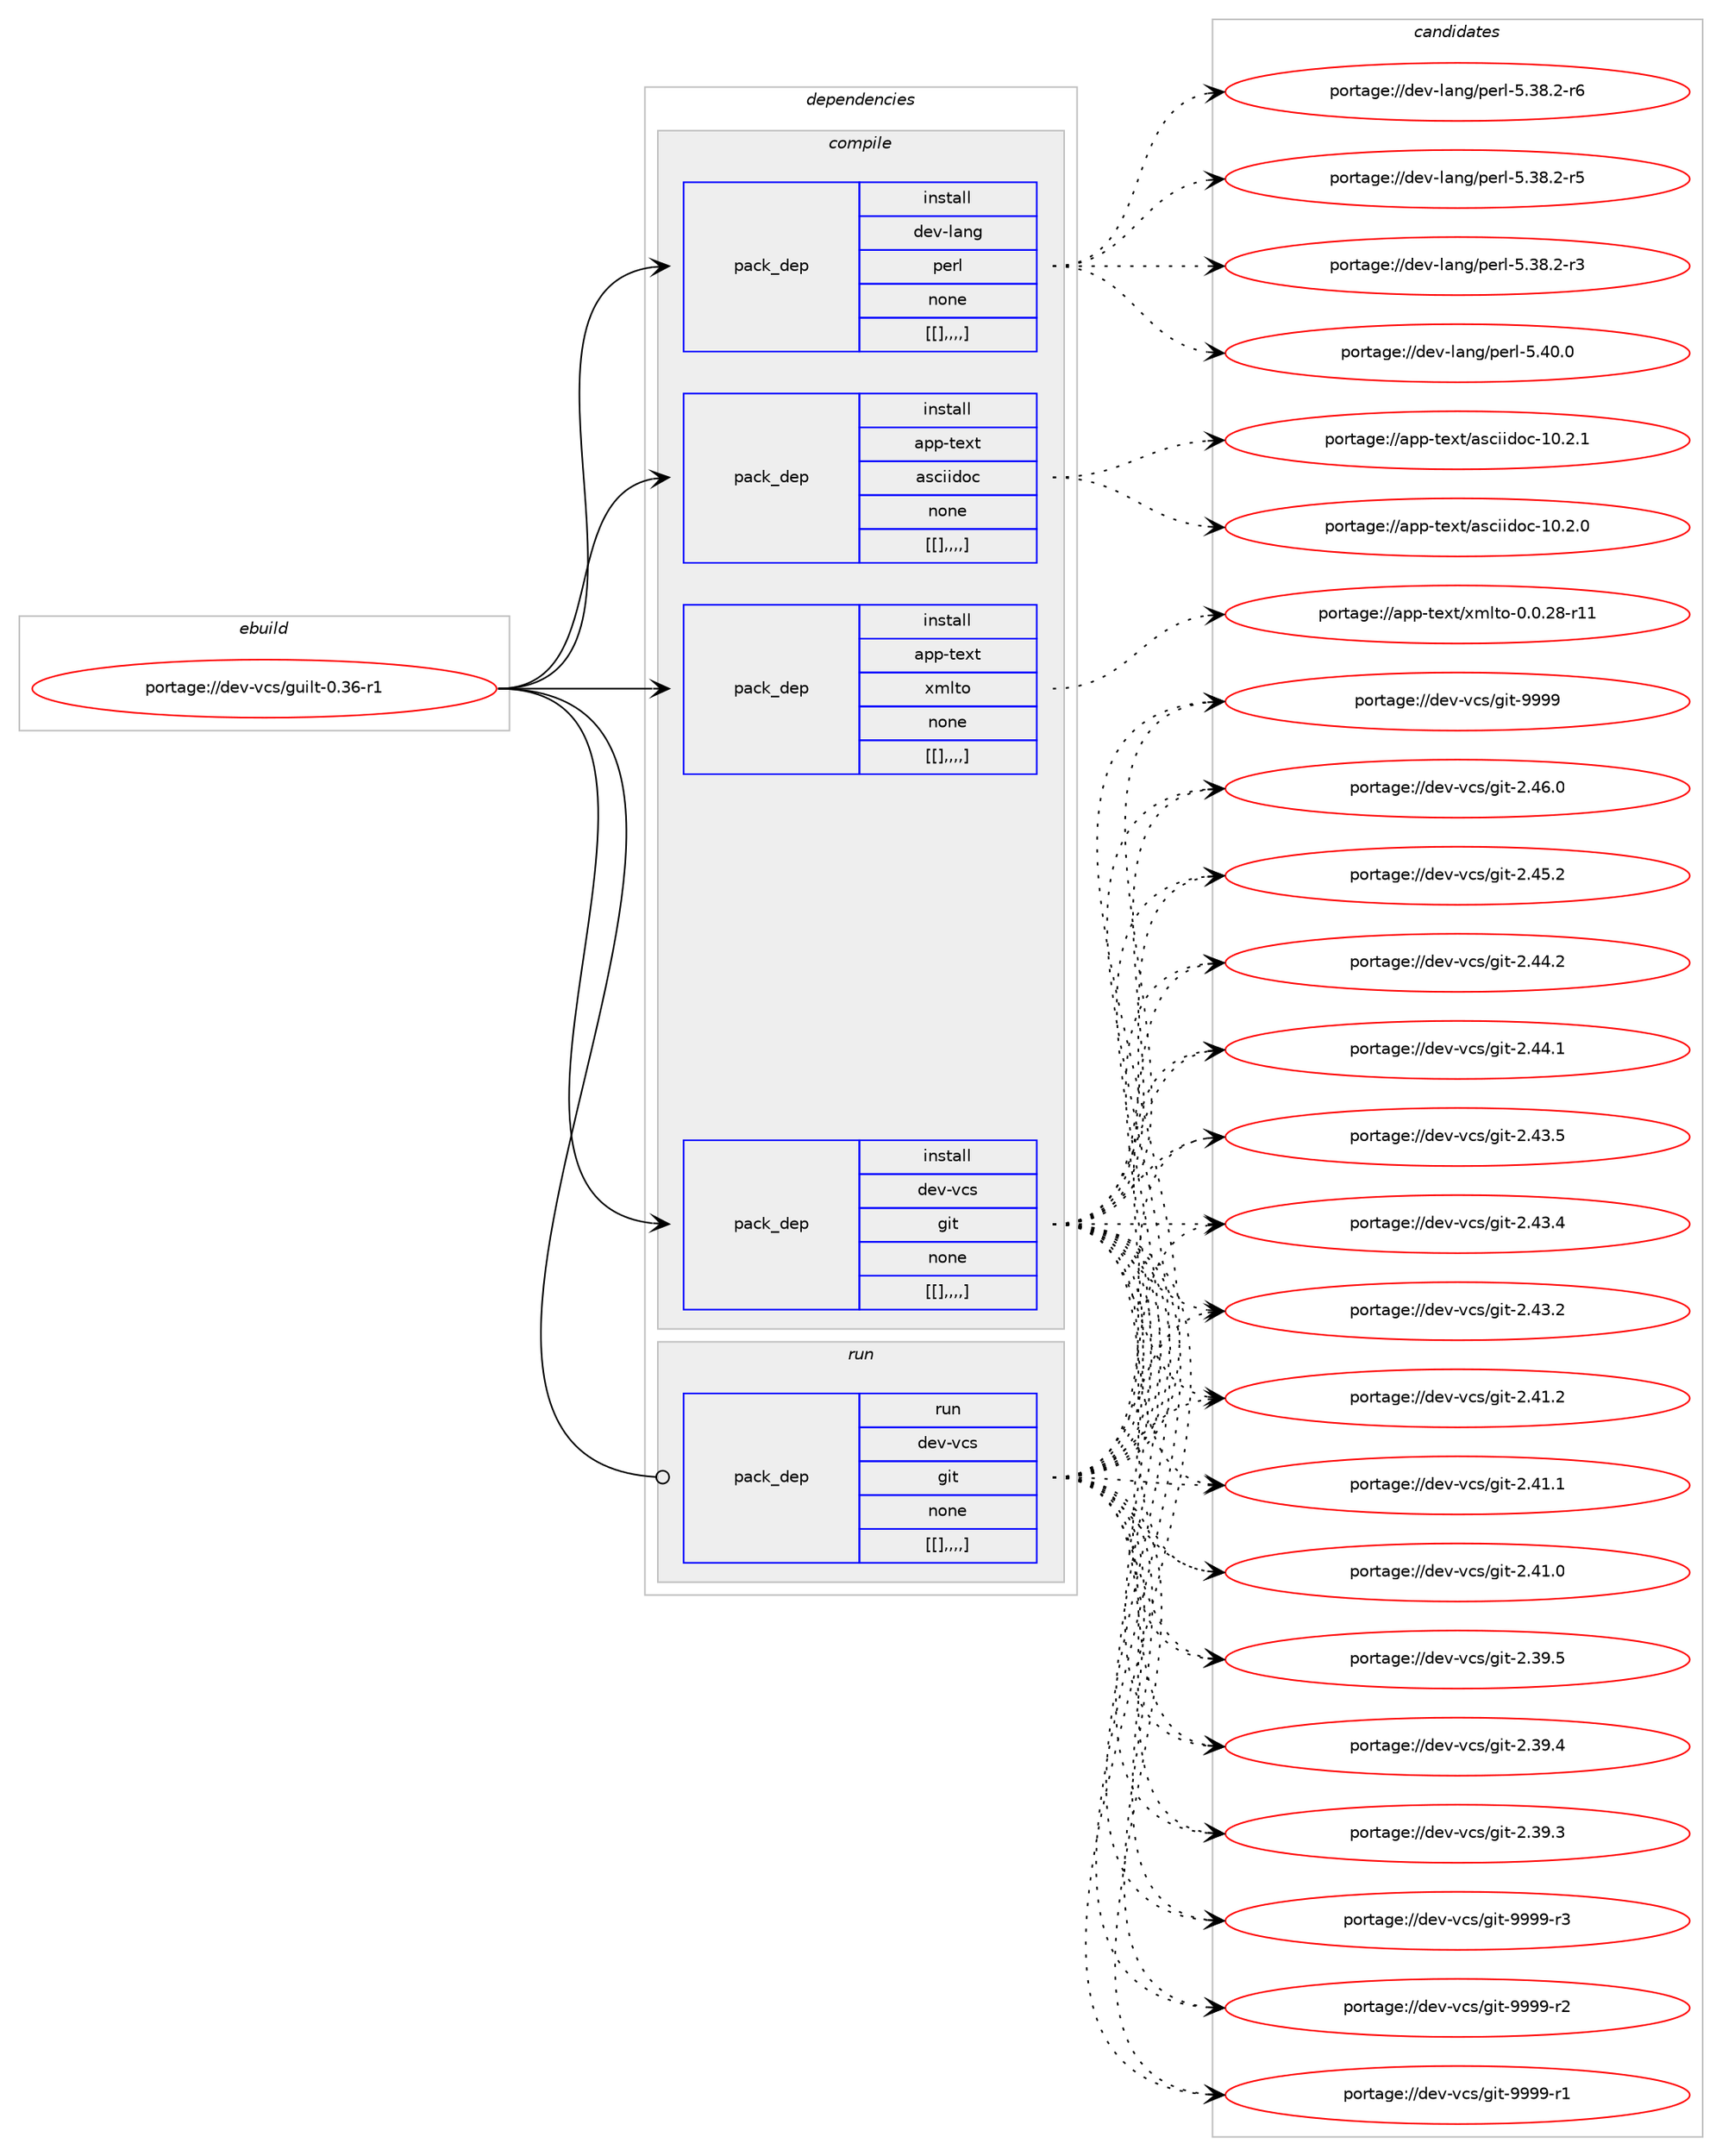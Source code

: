 digraph prolog {

# *************
# Graph options
# *************

newrank=true;
concentrate=true;
compound=true;
graph [rankdir=LR,fontname=Helvetica,fontsize=10,ranksep=1.5];#, ranksep=2.5, nodesep=0.2];
edge  [arrowhead=vee];
node  [fontname=Helvetica,fontsize=10];

# **********
# The ebuild
# **********

subgraph cluster_leftcol {
color=gray;
label=<<i>ebuild</i>>;
id [label="portage://dev-vcs/guilt-0.36-r1", color=red, width=4, href="../dev-vcs/guilt-0.36-r1.svg"];
}

# ****************
# The dependencies
# ****************

subgraph cluster_midcol {
color=gray;
label=<<i>dependencies</i>>;
subgraph cluster_compile {
fillcolor="#eeeeee";
style=filled;
label=<<i>compile</i>>;
subgraph pack160768 {
dependency226665 [label=<<TABLE BORDER="0" CELLBORDER="1" CELLSPACING="0" CELLPADDING="4" WIDTH="220"><TR><TD ROWSPAN="6" CELLPADDING="30">pack_dep</TD></TR><TR><TD WIDTH="110">install</TD></TR><TR><TD>app-text</TD></TR><TR><TD>asciidoc</TD></TR><TR><TD>none</TD></TR><TR><TD>[[],,,,]</TD></TR></TABLE>>, shape=none, color=blue];
}
id:e -> dependency226665:w [weight=20,style="solid",arrowhead="vee"];
subgraph pack160769 {
dependency226666 [label=<<TABLE BORDER="0" CELLBORDER="1" CELLSPACING="0" CELLPADDING="4" WIDTH="220"><TR><TD ROWSPAN="6" CELLPADDING="30">pack_dep</TD></TR><TR><TD WIDTH="110">install</TD></TR><TR><TD>app-text</TD></TR><TR><TD>xmlto</TD></TR><TR><TD>none</TD></TR><TR><TD>[[],,,,]</TD></TR></TABLE>>, shape=none, color=blue];
}
id:e -> dependency226666:w [weight=20,style="solid",arrowhead="vee"];
subgraph pack160770 {
dependency226667 [label=<<TABLE BORDER="0" CELLBORDER="1" CELLSPACING="0" CELLPADDING="4" WIDTH="220"><TR><TD ROWSPAN="6" CELLPADDING="30">pack_dep</TD></TR><TR><TD WIDTH="110">install</TD></TR><TR><TD>dev-lang</TD></TR><TR><TD>perl</TD></TR><TR><TD>none</TD></TR><TR><TD>[[],,,,]</TD></TR></TABLE>>, shape=none, color=blue];
}
id:e -> dependency226667:w [weight=20,style="solid",arrowhead="vee"];
subgraph pack160771 {
dependency226668 [label=<<TABLE BORDER="0" CELLBORDER="1" CELLSPACING="0" CELLPADDING="4" WIDTH="220"><TR><TD ROWSPAN="6" CELLPADDING="30">pack_dep</TD></TR><TR><TD WIDTH="110">install</TD></TR><TR><TD>dev-vcs</TD></TR><TR><TD>git</TD></TR><TR><TD>none</TD></TR><TR><TD>[[],,,,]</TD></TR></TABLE>>, shape=none, color=blue];
}
id:e -> dependency226668:w [weight=20,style="solid",arrowhead="vee"];
}
subgraph cluster_compileandrun {
fillcolor="#eeeeee";
style=filled;
label=<<i>compile and run</i>>;
}
subgraph cluster_run {
fillcolor="#eeeeee";
style=filled;
label=<<i>run</i>>;
subgraph pack160772 {
dependency226669 [label=<<TABLE BORDER="0" CELLBORDER="1" CELLSPACING="0" CELLPADDING="4" WIDTH="220"><TR><TD ROWSPAN="6" CELLPADDING="30">pack_dep</TD></TR><TR><TD WIDTH="110">run</TD></TR><TR><TD>dev-vcs</TD></TR><TR><TD>git</TD></TR><TR><TD>none</TD></TR><TR><TD>[[],,,,]</TD></TR></TABLE>>, shape=none, color=blue];
}
id:e -> dependency226669:w [weight=20,style="solid",arrowhead="odot"];
}
}

# **************
# The candidates
# **************

subgraph cluster_choices {
rank=same;
color=gray;
label=<<i>candidates</i>>;

subgraph choice160768 {
color=black;
nodesep=1;
choice97112112451161011201164797115991051051001119945494846504649 [label="portage://app-text/asciidoc-10.2.1", color=red, width=4,href="../app-text/asciidoc-10.2.1.svg"];
choice97112112451161011201164797115991051051001119945494846504648 [label="portage://app-text/asciidoc-10.2.0", color=red, width=4,href="../app-text/asciidoc-10.2.0.svg"];
dependency226665:e -> choice97112112451161011201164797115991051051001119945494846504649:w [style=dotted,weight="100"];
dependency226665:e -> choice97112112451161011201164797115991051051001119945494846504648:w [style=dotted,weight="100"];
}
subgraph choice160769 {
color=black;
nodesep=1;
choice97112112451161011201164712010910811611145484648465056451144949 [label="portage://app-text/xmlto-0.0.28-r11", color=red, width=4,href="../app-text/xmlto-0.0.28-r11.svg"];
dependency226666:e -> choice97112112451161011201164712010910811611145484648465056451144949:w [style=dotted,weight="100"];
}
subgraph choice160770 {
color=black;
nodesep=1;
choice10010111845108971101034711210111410845534652484648 [label="portage://dev-lang/perl-5.40.0", color=red, width=4,href="../dev-lang/perl-5.40.0.svg"];
choice100101118451089711010347112101114108455346515646504511454 [label="portage://dev-lang/perl-5.38.2-r6", color=red, width=4,href="../dev-lang/perl-5.38.2-r6.svg"];
choice100101118451089711010347112101114108455346515646504511453 [label="portage://dev-lang/perl-5.38.2-r5", color=red, width=4,href="../dev-lang/perl-5.38.2-r5.svg"];
choice100101118451089711010347112101114108455346515646504511451 [label="portage://dev-lang/perl-5.38.2-r3", color=red, width=4,href="../dev-lang/perl-5.38.2-r3.svg"];
dependency226667:e -> choice10010111845108971101034711210111410845534652484648:w [style=dotted,weight="100"];
dependency226667:e -> choice100101118451089711010347112101114108455346515646504511454:w [style=dotted,weight="100"];
dependency226667:e -> choice100101118451089711010347112101114108455346515646504511453:w [style=dotted,weight="100"];
dependency226667:e -> choice100101118451089711010347112101114108455346515646504511451:w [style=dotted,weight="100"];
}
subgraph choice160771 {
color=black;
nodesep=1;
choice10010111845118991154710310511645575757574511451 [label="portage://dev-vcs/git-9999-r3", color=red, width=4,href="../dev-vcs/git-9999-r3.svg"];
choice10010111845118991154710310511645575757574511450 [label="portage://dev-vcs/git-9999-r2", color=red, width=4,href="../dev-vcs/git-9999-r2.svg"];
choice10010111845118991154710310511645575757574511449 [label="portage://dev-vcs/git-9999-r1", color=red, width=4,href="../dev-vcs/git-9999-r1.svg"];
choice1001011184511899115471031051164557575757 [label="portage://dev-vcs/git-9999", color=red, width=4,href="../dev-vcs/git-9999.svg"];
choice10010111845118991154710310511645504652544648 [label="portage://dev-vcs/git-2.46.0", color=red, width=4,href="../dev-vcs/git-2.46.0.svg"];
choice10010111845118991154710310511645504652534650 [label="portage://dev-vcs/git-2.45.2", color=red, width=4,href="../dev-vcs/git-2.45.2.svg"];
choice10010111845118991154710310511645504652524650 [label="portage://dev-vcs/git-2.44.2", color=red, width=4,href="../dev-vcs/git-2.44.2.svg"];
choice10010111845118991154710310511645504652524649 [label="portage://dev-vcs/git-2.44.1", color=red, width=4,href="../dev-vcs/git-2.44.1.svg"];
choice10010111845118991154710310511645504652514653 [label="portage://dev-vcs/git-2.43.5", color=red, width=4,href="../dev-vcs/git-2.43.5.svg"];
choice10010111845118991154710310511645504652514652 [label="portage://dev-vcs/git-2.43.4", color=red, width=4,href="../dev-vcs/git-2.43.4.svg"];
choice10010111845118991154710310511645504652514650 [label="portage://dev-vcs/git-2.43.2", color=red, width=4,href="../dev-vcs/git-2.43.2.svg"];
choice10010111845118991154710310511645504652494650 [label="portage://dev-vcs/git-2.41.2", color=red, width=4,href="../dev-vcs/git-2.41.2.svg"];
choice10010111845118991154710310511645504652494649 [label="portage://dev-vcs/git-2.41.1", color=red, width=4,href="../dev-vcs/git-2.41.1.svg"];
choice10010111845118991154710310511645504652494648 [label="portage://dev-vcs/git-2.41.0", color=red, width=4,href="../dev-vcs/git-2.41.0.svg"];
choice10010111845118991154710310511645504651574653 [label="portage://dev-vcs/git-2.39.5", color=red, width=4,href="../dev-vcs/git-2.39.5.svg"];
choice10010111845118991154710310511645504651574652 [label="portage://dev-vcs/git-2.39.4", color=red, width=4,href="../dev-vcs/git-2.39.4.svg"];
choice10010111845118991154710310511645504651574651 [label="portage://dev-vcs/git-2.39.3", color=red, width=4,href="../dev-vcs/git-2.39.3.svg"];
dependency226668:e -> choice10010111845118991154710310511645575757574511451:w [style=dotted,weight="100"];
dependency226668:e -> choice10010111845118991154710310511645575757574511450:w [style=dotted,weight="100"];
dependency226668:e -> choice10010111845118991154710310511645575757574511449:w [style=dotted,weight="100"];
dependency226668:e -> choice1001011184511899115471031051164557575757:w [style=dotted,weight="100"];
dependency226668:e -> choice10010111845118991154710310511645504652544648:w [style=dotted,weight="100"];
dependency226668:e -> choice10010111845118991154710310511645504652534650:w [style=dotted,weight="100"];
dependency226668:e -> choice10010111845118991154710310511645504652524650:w [style=dotted,weight="100"];
dependency226668:e -> choice10010111845118991154710310511645504652524649:w [style=dotted,weight="100"];
dependency226668:e -> choice10010111845118991154710310511645504652514653:w [style=dotted,weight="100"];
dependency226668:e -> choice10010111845118991154710310511645504652514652:w [style=dotted,weight="100"];
dependency226668:e -> choice10010111845118991154710310511645504652514650:w [style=dotted,weight="100"];
dependency226668:e -> choice10010111845118991154710310511645504652494650:w [style=dotted,weight="100"];
dependency226668:e -> choice10010111845118991154710310511645504652494649:w [style=dotted,weight="100"];
dependency226668:e -> choice10010111845118991154710310511645504652494648:w [style=dotted,weight="100"];
dependency226668:e -> choice10010111845118991154710310511645504651574653:w [style=dotted,weight="100"];
dependency226668:e -> choice10010111845118991154710310511645504651574652:w [style=dotted,weight="100"];
dependency226668:e -> choice10010111845118991154710310511645504651574651:w [style=dotted,weight="100"];
}
subgraph choice160772 {
color=black;
nodesep=1;
choice10010111845118991154710310511645575757574511451 [label="portage://dev-vcs/git-9999-r3", color=red, width=4,href="../dev-vcs/git-9999-r3.svg"];
choice10010111845118991154710310511645575757574511450 [label="portage://dev-vcs/git-9999-r2", color=red, width=4,href="../dev-vcs/git-9999-r2.svg"];
choice10010111845118991154710310511645575757574511449 [label="portage://dev-vcs/git-9999-r1", color=red, width=4,href="../dev-vcs/git-9999-r1.svg"];
choice1001011184511899115471031051164557575757 [label="portage://dev-vcs/git-9999", color=red, width=4,href="../dev-vcs/git-9999.svg"];
choice10010111845118991154710310511645504652544648 [label="portage://dev-vcs/git-2.46.0", color=red, width=4,href="../dev-vcs/git-2.46.0.svg"];
choice10010111845118991154710310511645504652534650 [label="portage://dev-vcs/git-2.45.2", color=red, width=4,href="../dev-vcs/git-2.45.2.svg"];
choice10010111845118991154710310511645504652524650 [label="portage://dev-vcs/git-2.44.2", color=red, width=4,href="../dev-vcs/git-2.44.2.svg"];
choice10010111845118991154710310511645504652524649 [label="portage://dev-vcs/git-2.44.1", color=red, width=4,href="../dev-vcs/git-2.44.1.svg"];
choice10010111845118991154710310511645504652514653 [label="portage://dev-vcs/git-2.43.5", color=red, width=4,href="../dev-vcs/git-2.43.5.svg"];
choice10010111845118991154710310511645504652514652 [label="portage://dev-vcs/git-2.43.4", color=red, width=4,href="../dev-vcs/git-2.43.4.svg"];
choice10010111845118991154710310511645504652514650 [label="portage://dev-vcs/git-2.43.2", color=red, width=4,href="../dev-vcs/git-2.43.2.svg"];
choice10010111845118991154710310511645504652494650 [label="portage://dev-vcs/git-2.41.2", color=red, width=4,href="../dev-vcs/git-2.41.2.svg"];
choice10010111845118991154710310511645504652494649 [label="portage://dev-vcs/git-2.41.1", color=red, width=4,href="../dev-vcs/git-2.41.1.svg"];
choice10010111845118991154710310511645504652494648 [label="portage://dev-vcs/git-2.41.0", color=red, width=4,href="../dev-vcs/git-2.41.0.svg"];
choice10010111845118991154710310511645504651574653 [label="portage://dev-vcs/git-2.39.5", color=red, width=4,href="../dev-vcs/git-2.39.5.svg"];
choice10010111845118991154710310511645504651574652 [label="portage://dev-vcs/git-2.39.4", color=red, width=4,href="../dev-vcs/git-2.39.4.svg"];
choice10010111845118991154710310511645504651574651 [label="portage://dev-vcs/git-2.39.3", color=red, width=4,href="../dev-vcs/git-2.39.3.svg"];
dependency226669:e -> choice10010111845118991154710310511645575757574511451:w [style=dotted,weight="100"];
dependency226669:e -> choice10010111845118991154710310511645575757574511450:w [style=dotted,weight="100"];
dependency226669:e -> choice10010111845118991154710310511645575757574511449:w [style=dotted,weight="100"];
dependency226669:e -> choice1001011184511899115471031051164557575757:w [style=dotted,weight="100"];
dependency226669:e -> choice10010111845118991154710310511645504652544648:w [style=dotted,weight="100"];
dependency226669:e -> choice10010111845118991154710310511645504652534650:w [style=dotted,weight="100"];
dependency226669:e -> choice10010111845118991154710310511645504652524650:w [style=dotted,weight="100"];
dependency226669:e -> choice10010111845118991154710310511645504652524649:w [style=dotted,weight="100"];
dependency226669:e -> choice10010111845118991154710310511645504652514653:w [style=dotted,weight="100"];
dependency226669:e -> choice10010111845118991154710310511645504652514652:w [style=dotted,weight="100"];
dependency226669:e -> choice10010111845118991154710310511645504652514650:w [style=dotted,weight="100"];
dependency226669:e -> choice10010111845118991154710310511645504652494650:w [style=dotted,weight="100"];
dependency226669:e -> choice10010111845118991154710310511645504652494649:w [style=dotted,weight="100"];
dependency226669:e -> choice10010111845118991154710310511645504652494648:w [style=dotted,weight="100"];
dependency226669:e -> choice10010111845118991154710310511645504651574653:w [style=dotted,weight="100"];
dependency226669:e -> choice10010111845118991154710310511645504651574652:w [style=dotted,weight="100"];
dependency226669:e -> choice10010111845118991154710310511645504651574651:w [style=dotted,weight="100"];
}
}

}
